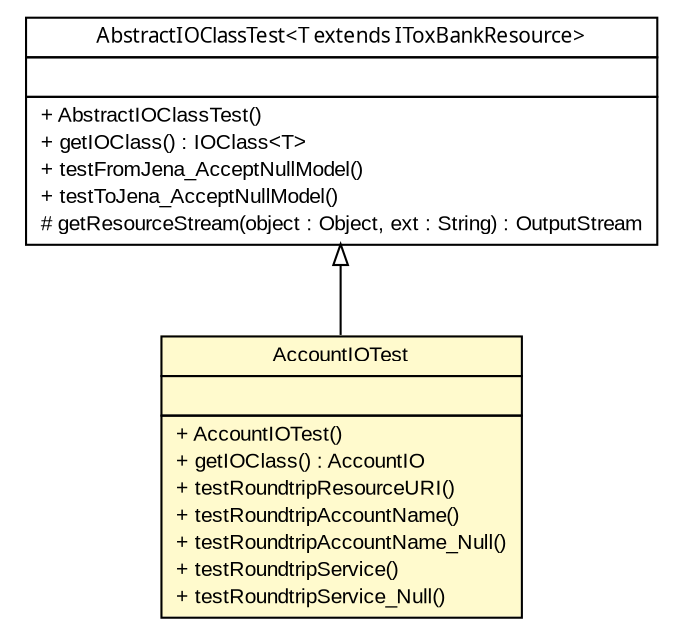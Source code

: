 #!/usr/local/bin/dot
#
# Class diagram 
# Generated by UmlGraph version 4.6 (http://www.spinellis.gr/sw/umlgraph)
#

digraph G {
	edge [fontname="arial",fontsize=10,labelfontname="arial",labelfontsize=10];
	node [fontname="arial",fontsize=10,shape=plaintext];
	// net.toxbank.client.io.rdf.AccountIOTest
	c285 [label=<<table border="0" cellborder="1" cellspacing="0" cellpadding="2" port="p" bgcolor="lemonChiffon" href="./AccountIOTest.html">
		<tr><td><table border="0" cellspacing="0" cellpadding="1">
			<tr><td> AccountIOTest </td></tr>
		</table></td></tr>
		<tr><td><table border="0" cellspacing="0" cellpadding="1">
			<tr><td align="left">  </td></tr>
		</table></td></tr>
		<tr><td><table border="0" cellspacing="0" cellpadding="1">
			<tr><td align="left"> + AccountIOTest() </td></tr>
			<tr><td align="left"> + getIOClass() : AccountIO </td></tr>
			<tr><td align="left"> + testRoundtripResourceURI() </td></tr>
			<tr><td align="left"> + testRoundtripAccountName() </td></tr>
			<tr><td align="left"> + testRoundtripAccountName_Null() </td></tr>
			<tr><td align="left"> + testRoundtripService() </td></tr>
			<tr><td align="left"> + testRoundtripService_Null() </td></tr>
		</table></td></tr>
		</table>>, fontname="arial", fontcolor="black", fontsize=10.0];
	// net.toxbank.client.io.rdf.AbstractIOClassTest<T extends net.toxbank.client.resource.IToxBankResource>
	c286 [label=<<table border="0" cellborder="1" cellspacing="0" cellpadding="2" port="p" href="./AbstractIOClassTest.html">
		<tr><td><table border="0" cellspacing="0" cellpadding="1">
			<tr><td><font face="ariali"> AbstractIOClassTest&lt;T extends IToxBankResource&gt; </font></td></tr>
		</table></td></tr>
		<tr><td><table border="0" cellspacing="0" cellpadding="1">
			<tr><td align="left">  </td></tr>
		</table></td></tr>
		<tr><td><table border="0" cellspacing="0" cellpadding="1">
			<tr><td align="left"> + AbstractIOClassTest() </td></tr>
			<tr><td align="left"> + getIOClass() : IOClass&lt;T&gt; </td></tr>
			<tr><td align="left"> + testFromJena_AcceptNullModel() </td></tr>
			<tr><td align="left"> + testToJena_AcceptNullModel() </td></tr>
			<tr><td align="left"> # getResourceStream(object : Object, ext : String) : OutputStream </td></tr>
		</table></td></tr>
		</table>>, fontname="arial", fontcolor="black", fontsize=10.0];
	//net.toxbank.client.io.rdf.AccountIOTest extends net.toxbank.client.io.rdf.AbstractIOClassTest<net.toxbank.client.resource.Account>
	c286:p -> c285:p [dir=back,arrowtail=empty];
}

